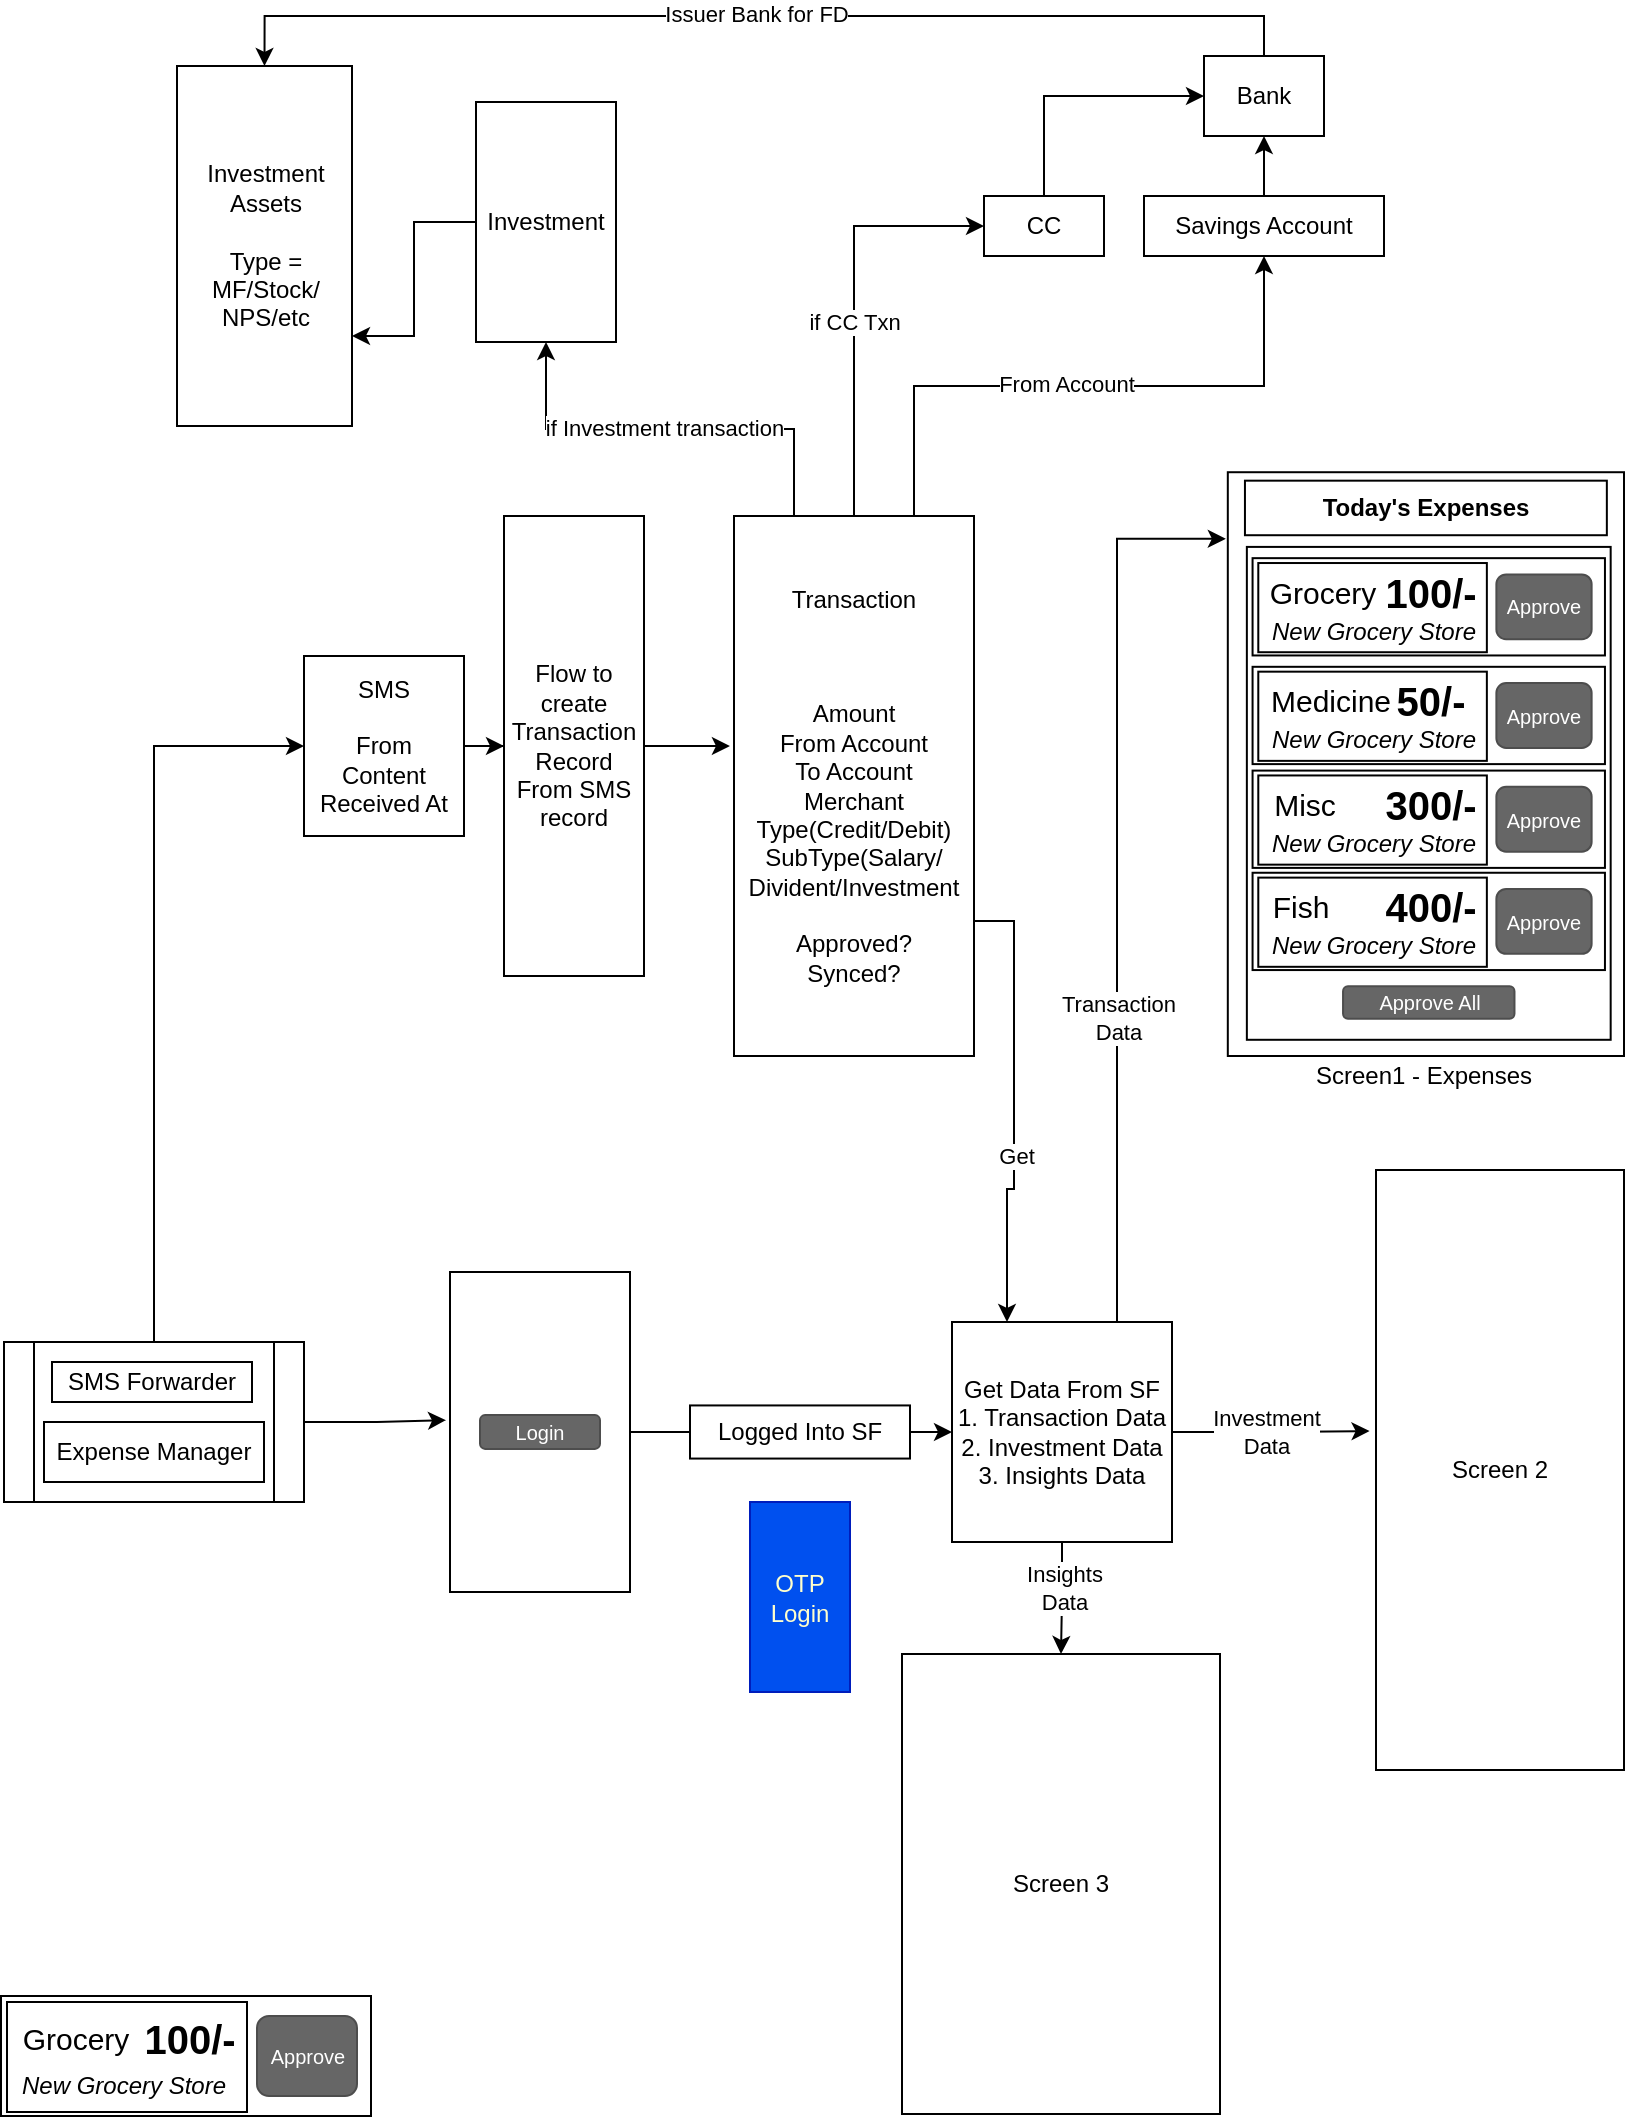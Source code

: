 <mxfile version="22.1.4" type="device">
  <diagram name="Page-1" id="QadR1Ws7vuWXgV3cEc7C">
    <mxGraphModel dx="1834" dy="625" grid="1" gridSize="10" guides="1" tooltips="1" connect="1" arrows="1" fold="1" page="1" pageScale="1" pageWidth="850" pageHeight="1100" math="0" shadow="0">
      <root>
        <mxCell id="0" />
        <mxCell id="1" parent="0" />
        <mxCell id="0C5rQX1WeQnibB30k9b2-41" style="edgeStyle=orthogonalEdgeStyle;rounded=0;orthogonalLoop=1;jettySize=auto;html=1;exitX=0.5;exitY=0;exitDx=0;exitDy=0;entryX=0;entryY=0.5;entryDx=0;entryDy=0;" edge="1" parent="1" source="0C5rQX1WeQnibB30k9b2-40" target="0C5rQX1WeQnibB30k9b2-3">
          <mxGeometry relative="1" as="geometry" />
        </mxCell>
        <mxCell id="0C5rQX1WeQnibB30k9b2-192" style="edgeStyle=orthogonalEdgeStyle;rounded=0;orthogonalLoop=1;jettySize=auto;html=1;exitX=1;exitY=0.75;exitDx=0;exitDy=0;entryX=0.25;entryY=0;entryDx=0;entryDy=0;" edge="1" parent="1" source="0C5rQX1WeQnibB30k9b2-1" target="0C5rQX1WeQnibB30k9b2-189">
          <mxGeometry relative="1" as="geometry" />
        </mxCell>
        <mxCell id="0C5rQX1WeQnibB30k9b2-193" value="Get" style="edgeLabel;html=1;align=center;verticalAlign=middle;resizable=0;points=[];" vertex="1" connectable="0" parent="0C5rQX1WeQnibB30k9b2-192">
          <mxGeometry x="0.228" y="1" relative="1" as="geometry">
            <mxPoint as="offset" />
          </mxGeometry>
        </mxCell>
        <mxCell id="0C5rQX1WeQnibB30k9b2-212" style="edgeStyle=orthogonalEdgeStyle;rounded=0;orthogonalLoop=1;jettySize=auto;html=1;exitX=0.75;exitY=0;exitDx=0;exitDy=0;entryX=0.5;entryY=1;entryDx=0;entryDy=0;" edge="1" parent="1" source="0C5rQX1WeQnibB30k9b2-1" target="0C5rQX1WeQnibB30k9b2-9">
          <mxGeometry relative="1" as="geometry" />
        </mxCell>
        <mxCell id="0C5rQX1WeQnibB30k9b2-213" value="From Account" style="edgeLabel;html=1;align=center;verticalAlign=middle;resizable=0;points=[];" vertex="1" connectable="0" parent="0C5rQX1WeQnibB30k9b2-212">
          <mxGeometry x="-0.076" y="-2" relative="1" as="geometry">
            <mxPoint y="-3" as="offset" />
          </mxGeometry>
        </mxCell>
        <mxCell id="0C5rQX1WeQnibB30k9b2-215" style="edgeStyle=orthogonalEdgeStyle;rounded=0;orthogonalLoop=1;jettySize=auto;html=1;exitX=0.5;exitY=0;exitDx=0;exitDy=0;entryX=0;entryY=0.5;entryDx=0;entryDy=0;" edge="1" parent="1" source="0C5rQX1WeQnibB30k9b2-1" target="0C5rQX1WeQnibB30k9b2-19">
          <mxGeometry relative="1" as="geometry" />
        </mxCell>
        <mxCell id="0C5rQX1WeQnibB30k9b2-216" value="if CC Txn" style="edgeLabel;html=1;align=center;verticalAlign=middle;resizable=0;points=[];" vertex="1" connectable="0" parent="0C5rQX1WeQnibB30k9b2-215">
          <mxGeometry x="-0.062" relative="1" as="geometry">
            <mxPoint y="1" as="offset" />
          </mxGeometry>
        </mxCell>
        <mxCell id="0C5rQX1WeQnibB30k9b2-217" style="edgeStyle=orthogonalEdgeStyle;rounded=0;orthogonalLoop=1;jettySize=auto;html=1;exitX=0.25;exitY=0;exitDx=0;exitDy=0;" edge="1" parent="1" source="0C5rQX1WeQnibB30k9b2-1" target="0C5rQX1WeQnibB30k9b2-17">
          <mxGeometry relative="1" as="geometry" />
        </mxCell>
        <mxCell id="0C5rQX1WeQnibB30k9b2-218" value="if Investment transaction" style="edgeLabel;html=1;align=center;verticalAlign=middle;resizable=0;points=[];" vertex="1" connectable="0" parent="0C5rQX1WeQnibB30k9b2-217">
          <mxGeometry x="0.088" y="2" relative="1" as="geometry">
            <mxPoint x="6" y="-3" as="offset" />
          </mxGeometry>
        </mxCell>
        <mxCell id="0C5rQX1WeQnibB30k9b2-1" value="Transaction&lt;br&gt;&lt;br&gt;&lt;br&gt;&lt;br&gt;Amount&lt;br&gt;From Account&lt;br style=&quot;border-color: var(--border-color);&quot;&gt;To Account&lt;br&gt;Merchant&lt;br style=&quot;border-color: var(--border-color);&quot;&gt;Type(Credit/Debit)&lt;br&gt;SubType(Salary/&lt;br style=&quot;border-color: var(--border-color);&quot;&gt;Divident/Investment&lt;br&gt;&lt;br&gt;Approved?&lt;br&gt;Synced?&lt;br&gt;" style="rounded=0;whiteSpace=wrap;html=1;" vertex="1" parent="1">
          <mxGeometry x="-475" y="291" width="120" height="270" as="geometry" />
        </mxCell>
        <mxCell id="0C5rQX1WeQnibB30k9b2-43" style="edgeStyle=orthogonalEdgeStyle;rounded=0;orthogonalLoop=1;jettySize=auto;html=1;exitX=1;exitY=0.5;exitDx=0;exitDy=0;entryX=-0.017;entryY=0.426;entryDx=0;entryDy=0;entryPerimeter=0;" edge="1" parent="1" source="0C5rQX1WeQnibB30k9b2-2" target="0C5rQX1WeQnibB30k9b2-1">
          <mxGeometry relative="1" as="geometry" />
        </mxCell>
        <mxCell id="0C5rQX1WeQnibB30k9b2-2" value="Flow to create Transaction Record From SMS record" style="rounded=0;whiteSpace=wrap;html=1;" vertex="1" parent="1">
          <mxGeometry x="-590" y="291" width="70" height="230" as="geometry" />
        </mxCell>
        <mxCell id="0C5rQX1WeQnibB30k9b2-102" style="edgeStyle=orthogonalEdgeStyle;rounded=0;orthogonalLoop=1;jettySize=auto;html=1;exitX=1;exitY=0.5;exitDx=0;exitDy=0;" edge="1" parent="1" source="0C5rQX1WeQnibB30k9b2-3" target="0C5rQX1WeQnibB30k9b2-2">
          <mxGeometry relative="1" as="geometry" />
        </mxCell>
        <mxCell id="0C5rQX1WeQnibB30k9b2-3" value="SMS&lt;br&gt;&lt;br&gt;From&lt;br&gt;Content&lt;br&gt;Received At" style="rounded=0;whiteSpace=wrap;html=1;" vertex="1" parent="1">
          <mxGeometry x="-690" y="361" width="80" height="90" as="geometry" />
        </mxCell>
        <mxCell id="0C5rQX1WeQnibB30k9b2-225" style="edgeStyle=orthogonalEdgeStyle;rounded=0;orthogonalLoop=1;jettySize=auto;html=1;exitX=0.5;exitY=0;exitDx=0;exitDy=0;entryX=0.5;entryY=0;entryDx=0;entryDy=0;" edge="1" parent="1" source="0C5rQX1WeQnibB30k9b2-8" target="0C5rQX1WeQnibB30k9b2-200">
          <mxGeometry relative="1" as="geometry" />
        </mxCell>
        <mxCell id="0C5rQX1WeQnibB30k9b2-226" value="Issuer Bank for FD" style="edgeLabel;html=1;align=center;verticalAlign=middle;resizable=0;points=[];" vertex="1" connectable="0" parent="0C5rQX1WeQnibB30k9b2-225">
          <mxGeometry x="0.008" y="1" relative="1" as="geometry">
            <mxPoint y="-2" as="offset" />
          </mxGeometry>
        </mxCell>
        <mxCell id="0C5rQX1WeQnibB30k9b2-8" value="Bank" style="rounded=0;whiteSpace=wrap;html=1;" vertex="1" parent="1">
          <mxGeometry x="-240" y="61" width="60" height="40" as="geometry" />
        </mxCell>
        <mxCell id="0C5rQX1WeQnibB30k9b2-14" style="edgeStyle=orthogonalEdgeStyle;rounded=0;orthogonalLoop=1;jettySize=auto;html=1;exitX=0.5;exitY=0;exitDx=0;exitDy=0;entryX=0.5;entryY=1;entryDx=0;entryDy=0;" edge="1" parent="1" source="0C5rQX1WeQnibB30k9b2-9" target="0C5rQX1WeQnibB30k9b2-8">
          <mxGeometry relative="1" as="geometry" />
        </mxCell>
        <mxCell id="0C5rQX1WeQnibB30k9b2-9" value="Savings Account" style="rounded=0;whiteSpace=wrap;html=1;" vertex="1" parent="1">
          <mxGeometry x="-270" y="131" width="120" height="30" as="geometry" />
        </mxCell>
        <mxCell id="0C5rQX1WeQnibB30k9b2-209" style="edgeStyle=orthogonalEdgeStyle;rounded=0;orthogonalLoop=1;jettySize=auto;html=1;exitX=0;exitY=0.5;exitDx=0;exitDy=0;entryX=1;entryY=0.75;entryDx=0;entryDy=0;" edge="1" parent="1" source="0C5rQX1WeQnibB30k9b2-17" target="0C5rQX1WeQnibB30k9b2-200">
          <mxGeometry relative="1" as="geometry" />
        </mxCell>
        <mxCell id="0C5rQX1WeQnibB30k9b2-17" value="Investment" style="rounded=0;whiteSpace=wrap;html=1;" vertex="1" parent="1">
          <mxGeometry x="-604" y="84" width="70" height="120" as="geometry" />
        </mxCell>
        <mxCell id="0C5rQX1WeQnibB30k9b2-210" style="edgeStyle=orthogonalEdgeStyle;rounded=0;orthogonalLoop=1;jettySize=auto;html=1;exitX=0.5;exitY=0;exitDx=0;exitDy=0;entryX=0;entryY=0.5;entryDx=0;entryDy=0;" edge="1" parent="1" source="0C5rQX1WeQnibB30k9b2-19" target="0C5rQX1WeQnibB30k9b2-8">
          <mxGeometry relative="1" as="geometry" />
        </mxCell>
        <mxCell id="0C5rQX1WeQnibB30k9b2-19" value="CC" style="rounded=0;whiteSpace=wrap;html=1;" vertex="1" parent="1">
          <mxGeometry x="-350" y="131" width="60" height="30" as="geometry" />
        </mxCell>
        <mxCell id="0C5rQX1WeQnibB30k9b2-46" style="edgeStyle=orthogonalEdgeStyle;rounded=0;orthogonalLoop=1;jettySize=auto;html=1;exitX=1;exitY=0.5;exitDx=0;exitDy=0;entryX=-0.022;entryY=0.463;entryDx=0;entryDy=0;entryPerimeter=0;" edge="1" parent="1" source="0C5rQX1WeQnibB30k9b2-40" target="0C5rQX1WeQnibB30k9b2-44">
          <mxGeometry relative="1" as="geometry" />
        </mxCell>
        <mxCell id="0C5rQX1WeQnibB30k9b2-47" style="edgeStyle=orthogonalEdgeStyle;rounded=0;orthogonalLoop=1;jettySize=auto;html=1;exitX=1;exitY=0.5;exitDx=0;exitDy=0;entryX=0;entryY=0.5;entryDx=0;entryDy=0;" edge="1" parent="1" source="0C5rQX1WeQnibB30k9b2-44" target="0C5rQX1WeQnibB30k9b2-189">
          <mxGeometry relative="1" as="geometry">
            <mxPoint x="-366.96" y="707.9" as="targetPoint" />
          </mxGeometry>
        </mxCell>
        <mxCell id="0C5rQX1WeQnibB30k9b2-103" value="" style="group" vertex="1" connectable="0" parent="1">
          <mxGeometry x="-840" y="704" width="150" height="80" as="geometry" />
        </mxCell>
        <mxCell id="0C5rQX1WeQnibB30k9b2-40" value="" style="shape=process;whiteSpace=wrap;html=1;backgroundOutline=1;" vertex="1" parent="0C5rQX1WeQnibB30k9b2-103">
          <mxGeometry width="150" height="80" as="geometry" />
        </mxCell>
        <mxCell id="0C5rQX1WeQnibB30k9b2-7" value="Expense Manager" style="rounded=0;whiteSpace=wrap;html=1;" vertex="1" parent="0C5rQX1WeQnibB30k9b2-103">
          <mxGeometry x="20" y="40" width="110" height="30" as="geometry" />
        </mxCell>
        <mxCell id="0C5rQX1WeQnibB30k9b2-39" value="SMS Forwarder" style="rounded=0;whiteSpace=wrap;html=1;" vertex="1" parent="0C5rQX1WeQnibB30k9b2-103">
          <mxGeometry x="24" y="10" width="100" height="20" as="geometry" />
        </mxCell>
        <mxCell id="0C5rQX1WeQnibB30k9b2-105" value="OTP&lt;br&gt;Login" style="rounded=0;whiteSpace=wrap;html=1;fillColor=#0050ef;strokeColor=#001DBC;fontColor=#FFFFCC;" vertex="1" parent="1">
          <mxGeometry x="-467" y="784" width="50" height="95" as="geometry" />
        </mxCell>
        <mxCell id="0C5rQX1WeQnibB30k9b2-106" value="Logged Into SF" style="rounded=0;whiteSpace=wrap;html=1;" vertex="1" parent="1">
          <mxGeometry x="-497" y="735.72" width="110" height="26.56" as="geometry" />
        </mxCell>
        <mxCell id="0C5rQX1WeQnibB30k9b2-107" value="" style="group" vertex="1" connectable="0" parent="1">
          <mxGeometry x="-617" y="669" width="90" height="160" as="geometry" />
        </mxCell>
        <mxCell id="0C5rQX1WeQnibB30k9b2-44" value="Login" style="rounded=0;whiteSpace=wrap;html=1;" vertex="1" parent="0C5rQX1WeQnibB30k9b2-107">
          <mxGeometry width="90" height="160" as="geometry" />
        </mxCell>
        <mxCell id="0C5rQX1WeQnibB30k9b2-104" value="Login" style="rounded=1;html=1;shadow=0;dashed=0;whiteSpace=wrap;fontSize=10;fillColor=#666666;align=center;strokeColor=#4D4D4D;fontColor=#ffffff;" vertex="1" parent="0C5rQX1WeQnibB30k9b2-107">
          <mxGeometry x="15" y="71.56" width="60" height="16.88" as="geometry" />
        </mxCell>
        <mxCell id="0C5rQX1WeQnibB30k9b2-138" value="" style="group" vertex="1" connectable="0" parent="1">
          <mxGeometry x="-841.5" y="1031" width="185" height="60" as="geometry" />
        </mxCell>
        <mxCell id="0C5rQX1WeQnibB30k9b2-132" value="" style="rounded=0;whiteSpace=wrap;html=1;" vertex="1" parent="0C5rQX1WeQnibB30k9b2-138">
          <mxGeometry width="185" height="60" as="geometry" />
        </mxCell>
        <mxCell id="0C5rQX1WeQnibB30k9b2-133" value="" style="rounded=0;whiteSpace=wrap;html=1;" vertex="1" parent="0C5rQX1WeQnibB30k9b2-138">
          <mxGeometry x="3" y="3" width="120" height="55" as="geometry" />
        </mxCell>
        <mxCell id="0C5rQX1WeQnibB30k9b2-134" value="Approve" style="rounded=1;html=1;shadow=0;dashed=0;whiteSpace=wrap;fontSize=10;fillColor=#666666;align=center;strokeColor=#4D4D4D;fontColor=#ffffff;" vertex="1" parent="0C5rQX1WeQnibB30k9b2-138">
          <mxGeometry x="128" y="10" width="50" height="40" as="geometry" />
        </mxCell>
        <mxCell id="0C5rQX1WeQnibB30k9b2-135" value="Grocery" style="text;html=1;strokeColor=none;fillColor=none;align=center;verticalAlign=middle;whiteSpace=wrap;rounded=0;fontSize=15;" vertex="1" parent="0C5rQX1WeQnibB30k9b2-138">
          <mxGeometry x="7" y="6" width="60" height="30" as="geometry" />
        </mxCell>
        <mxCell id="0C5rQX1WeQnibB30k9b2-136" value="&lt;b&gt;100/-&lt;/b&gt;" style="text;html=1;strokeColor=none;fillColor=none;align=center;verticalAlign=middle;whiteSpace=wrap;rounded=0;fontSize=20;" vertex="1" parent="0C5rQX1WeQnibB30k9b2-138">
          <mxGeometry x="64" y="6" width="60" height="30" as="geometry" />
        </mxCell>
        <mxCell id="0C5rQX1WeQnibB30k9b2-137" value="New Grocery Store" style="text;html=1;strokeColor=none;fillColor=none;align=left;verticalAlign=middle;whiteSpace=wrap;rounded=0;fontStyle=2" vertex="1" parent="0C5rQX1WeQnibB30k9b2-138">
          <mxGeometry x="8" y="35" width="110" height="20" as="geometry" />
        </mxCell>
        <mxCell id="0C5rQX1WeQnibB30k9b2-205" style="edgeStyle=orthogonalEdgeStyle;rounded=0;orthogonalLoop=1;jettySize=auto;html=1;exitX=0.5;exitY=1;exitDx=0;exitDy=0;entryX=0.5;entryY=0;entryDx=0;entryDy=0;" edge="1" parent="1" source="0C5rQX1WeQnibB30k9b2-189" target="0C5rQX1WeQnibB30k9b2-204">
          <mxGeometry relative="1" as="geometry" />
        </mxCell>
        <mxCell id="0C5rQX1WeQnibB30k9b2-206" value="Insights&lt;br&gt;Data" style="edgeLabel;html=1;align=center;verticalAlign=middle;resizable=0;points=[];" vertex="1" connectable="0" parent="0C5rQX1WeQnibB30k9b2-205">
          <mxGeometry x="-0.242" y="1" relative="1" as="geometry">
            <mxPoint y="1" as="offset" />
          </mxGeometry>
        </mxCell>
        <mxCell id="0C5rQX1WeQnibB30k9b2-207" style="edgeStyle=orthogonalEdgeStyle;rounded=0;orthogonalLoop=1;jettySize=auto;html=1;exitX=1;exitY=0.5;exitDx=0;exitDy=0;entryX=-0.026;entryY=0.435;entryDx=0;entryDy=0;entryPerimeter=0;" edge="1" parent="1" source="0C5rQX1WeQnibB30k9b2-189" target="0C5rQX1WeQnibB30k9b2-203">
          <mxGeometry relative="1" as="geometry" />
        </mxCell>
        <mxCell id="0C5rQX1WeQnibB30k9b2-208" value="Investment&lt;br&gt;Data" style="edgeLabel;html=1;align=center;verticalAlign=middle;resizable=0;points=[];" vertex="1" connectable="0" parent="0C5rQX1WeQnibB30k9b2-207">
          <mxGeometry x="-0.47" y="2" relative="1" as="geometry">
            <mxPoint x="20" y="2" as="offset" />
          </mxGeometry>
        </mxCell>
        <mxCell id="0C5rQX1WeQnibB30k9b2-189" value="Get Data From SF&lt;br&gt;1. Transaction Data&lt;br&gt;2. Investment Data&lt;br&gt;3. Insights Data" style="rounded=0;align=center;html=1;whiteSpace=wrap;" vertex="1" parent="1">
          <mxGeometry x="-366" y="694" width="110" height="110" as="geometry" />
        </mxCell>
        <mxCell id="0C5rQX1WeQnibB30k9b2-198" style="edgeStyle=orthogonalEdgeStyle;rounded=0;orthogonalLoop=1;jettySize=auto;html=1;exitX=0.75;exitY=0;exitDx=0;exitDy=0;entryX=-0.005;entryY=0.114;entryDx=0;entryDy=0;entryPerimeter=0;" edge="1" parent="1" source="0C5rQX1WeQnibB30k9b2-189" target="0C5rQX1WeQnibB30k9b2-108">
          <mxGeometry relative="1" as="geometry" />
        </mxCell>
        <mxCell id="0C5rQX1WeQnibB30k9b2-201" value="Transaction&lt;br&gt;Data" style="edgeLabel;html=1;align=center;verticalAlign=middle;resizable=0;points=[];" vertex="1" connectable="0" parent="0C5rQX1WeQnibB30k9b2-198">
          <mxGeometry x="-0.317" relative="1" as="geometry">
            <mxPoint as="offset" />
          </mxGeometry>
        </mxCell>
        <mxCell id="0C5rQX1WeQnibB30k9b2-200" value="Investment Assets&lt;br&gt;&lt;br&gt;Type = MF/Stock/&lt;br&gt;NPS/etc" style="rounded=0;whiteSpace=wrap;html=1;" vertex="1" parent="1">
          <mxGeometry x="-753.5" y="66" width="87.5" height="180" as="geometry" />
        </mxCell>
        <mxCell id="0C5rQX1WeQnibB30k9b2-203" value="Screen 2" style="rounded=0;whiteSpace=wrap;html=1;" vertex="1" parent="1">
          <mxGeometry x="-154" y="618" width="124" height="300" as="geometry" />
        </mxCell>
        <mxCell id="0C5rQX1WeQnibB30k9b2-204" value="Screen 3" style="rounded=0;whiteSpace=wrap;html=1;" vertex="1" parent="1">
          <mxGeometry x="-391" y="860" width="159" height="230" as="geometry" />
        </mxCell>
        <mxCell id="0C5rQX1WeQnibB30k9b2-221" value="" style="group" vertex="1" connectable="0" parent="1">
          <mxGeometry x="-230" y="261" width="200" height="319" as="geometry" />
        </mxCell>
        <mxCell id="0C5rQX1WeQnibB30k9b2-111" value="" style="group" vertex="1" connectable="0" parent="0C5rQX1WeQnibB30k9b2-221">
          <mxGeometry width="200" height="300" as="geometry" />
        </mxCell>
        <mxCell id="0C5rQX1WeQnibB30k9b2-108" value="" style="rounded=0;whiteSpace=wrap;html=1;" vertex="1" parent="0C5rQX1WeQnibB30k9b2-111">
          <mxGeometry x="1.905" y="8.108" width="198.095" height="291.892" as="geometry" />
        </mxCell>
        <mxCell id="0C5rQX1WeQnibB30k9b2-109" value="" style="rounded=0;whiteSpace=wrap;html=1;" vertex="1" parent="0C5rQX1WeQnibB30k9b2-111">
          <mxGeometry x="10.476" y="12.334" width="180.952" height="27.273" as="geometry" />
        </mxCell>
        <mxCell id="0C5rQX1WeQnibB30k9b2-110" value="" style="rounded=0;whiteSpace=wrap;html=1;" vertex="1" parent="0C5rQX1WeQnibB30k9b2-111">
          <mxGeometry x="11.429" y="45.454" width="181.905" height="246.438" as="geometry" />
        </mxCell>
        <mxCell id="0C5rQX1WeQnibB30k9b2-139" value="" style="group" vertex="1" connectable="0" parent="0C5rQX1WeQnibB30k9b2-111">
          <mxGeometry x="14.286" y="51.081" width="176.19" height="48.649" as="geometry" />
        </mxCell>
        <mxCell id="0C5rQX1WeQnibB30k9b2-116" value="" style="rounded=0;whiteSpace=wrap;html=1;" vertex="1" parent="0C5rQX1WeQnibB30k9b2-139">
          <mxGeometry width="176.19" height="48.649" as="geometry" />
        </mxCell>
        <mxCell id="0C5rQX1WeQnibB30k9b2-117" value="" style="rounded=0;whiteSpace=wrap;html=1;" vertex="1" parent="0C5rQX1WeQnibB30k9b2-139">
          <mxGeometry x="2.857" y="2.432" width="114.286" height="44.595" as="geometry" />
        </mxCell>
        <mxCell id="0C5rQX1WeQnibB30k9b2-118" value="Approve" style="rounded=1;html=1;shadow=0;dashed=0;whiteSpace=wrap;fontSize=10;fillColor=#666666;align=center;strokeColor=#4D4D4D;fontColor=#ffffff;" vertex="1" parent="0C5rQX1WeQnibB30k9b2-139">
          <mxGeometry x="121.905" y="8.108" width="47.619" height="32.432" as="geometry" />
        </mxCell>
        <mxCell id="0C5rQX1WeQnibB30k9b2-119" value="Grocery" style="text;html=1;strokeColor=none;fillColor=none;align=center;verticalAlign=middle;whiteSpace=wrap;rounded=0;fontSize=15;" vertex="1" parent="0C5rQX1WeQnibB30k9b2-139">
          <mxGeometry x="6.667" y="4.865" width="57.143" height="24.324" as="geometry" />
        </mxCell>
        <mxCell id="0C5rQX1WeQnibB30k9b2-120" value="&lt;b&gt;100/-&lt;/b&gt;" style="text;html=1;strokeColor=none;fillColor=none;align=center;verticalAlign=middle;whiteSpace=wrap;rounded=0;fontSize=20;" vertex="1" parent="0C5rQX1WeQnibB30k9b2-139">
          <mxGeometry x="60.952" y="4.865" width="57.143" height="24.324" as="geometry" />
        </mxCell>
        <mxCell id="0C5rQX1WeQnibB30k9b2-130" value="New Grocery Store" style="text;html=1;strokeColor=none;fillColor=none;align=left;verticalAlign=middle;whiteSpace=wrap;rounded=0;fontStyle=2" vertex="1" parent="0C5rQX1WeQnibB30k9b2-139">
          <mxGeometry x="7.619" y="28.378" width="104.762" height="16.216" as="geometry" />
        </mxCell>
        <mxCell id="0C5rQX1WeQnibB30k9b2-140" value="" style="group" vertex="1" connectable="0" parent="0C5rQX1WeQnibB30k9b2-111">
          <mxGeometry x="14.286" y="105.405" width="176.19" height="48.649" as="geometry" />
        </mxCell>
        <mxCell id="0C5rQX1WeQnibB30k9b2-141" value="" style="rounded=0;whiteSpace=wrap;html=1;" vertex="1" parent="0C5rQX1WeQnibB30k9b2-140">
          <mxGeometry width="176.19" height="48.649" as="geometry" />
        </mxCell>
        <mxCell id="0C5rQX1WeQnibB30k9b2-142" value="" style="rounded=0;whiteSpace=wrap;html=1;" vertex="1" parent="0C5rQX1WeQnibB30k9b2-140">
          <mxGeometry x="2.857" y="2.432" width="114.286" height="44.595" as="geometry" />
        </mxCell>
        <mxCell id="0C5rQX1WeQnibB30k9b2-143" value="Approve" style="rounded=1;html=1;shadow=0;dashed=0;whiteSpace=wrap;fontSize=10;fillColor=#666666;align=center;strokeColor=#4D4D4D;fontColor=#ffffff;" vertex="1" parent="0C5rQX1WeQnibB30k9b2-140">
          <mxGeometry x="121.905" y="8.108" width="47.619" height="32.432" as="geometry" />
        </mxCell>
        <mxCell id="0C5rQX1WeQnibB30k9b2-144" value="Medicine" style="text;html=1;strokeColor=none;fillColor=none;align=center;verticalAlign=middle;whiteSpace=wrap;rounded=0;fontSize=15;" vertex="1" parent="0C5rQX1WeQnibB30k9b2-140">
          <mxGeometry x="10.476" y="4.865" width="57.143" height="24.324" as="geometry" />
        </mxCell>
        <mxCell id="0C5rQX1WeQnibB30k9b2-145" value="&lt;b&gt;50/-&lt;/b&gt;" style="text;html=1;strokeColor=none;fillColor=none;align=center;verticalAlign=middle;whiteSpace=wrap;rounded=0;fontSize=20;" vertex="1" parent="0C5rQX1WeQnibB30k9b2-140">
          <mxGeometry x="60.952" y="4.865" width="57.143" height="24.324" as="geometry" />
        </mxCell>
        <mxCell id="0C5rQX1WeQnibB30k9b2-146" value="New Grocery Store" style="text;html=1;strokeColor=none;fillColor=none;align=left;verticalAlign=middle;whiteSpace=wrap;rounded=0;fontStyle=2" vertex="1" parent="0C5rQX1WeQnibB30k9b2-140">
          <mxGeometry x="7.619" y="28.378" width="104.762" height="16.216" as="geometry" />
        </mxCell>
        <mxCell id="0C5rQX1WeQnibB30k9b2-147" value="" style="group" vertex="1" connectable="0" parent="0C5rQX1WeQnibB30k9b2-111">
          <mxGeometry x="14.286" y="157.297" width="176.19" height="48.649" as="geometry" />
        </mxCell>
        <mxCell id="0C5rQX1WeQnibB30k9b2-148" value="" style="rounded=0;whiteSpace=wrap;html=1;" vertex="1" parent="0C5rQX1WeQnibB30k9b2-147">
          <mxGeometry width="176.19" height="48.649" as="geometry" />
        </mxCell>
        <mxCell id="0C5rQX1WeQnibB30k9b2-149" value="" style="rounded=0;whiteSpace=wrap;html=1;" vertex="1" parent="0C5rQX1WeQnibB30k9b2-147">
          <mxGeometry x="2.857" y="2.432" width="114.286" height="44.595" as="geometry" />
        </mxCell>
        <mxCell id="0C5rQX1WeQnibB30k9b2-150" value="Approve" style="rounded=1;html=1;shadow=0;dashed=0;whiteSpace=wrap;fontSize=10;fillColor=#666666;align=center;strokeColor=#4D4D4D;fontColor=#ffffff;" vertex="1" parent="0C5rQX1WeQnibB30k9b2-147">
          <mxGeometry x="121.905" y="8.108" width="47.619" height="32.432" as="geometry" />
        </mxCell>
        <mxCell id="0C5rQX1WeQnibB30k9b2-151" value="Misc" style="text;html=1;strokeColor=none;fillColor=none;align=center;verticalAlign=middle;whiteSpace=wrap;rounded=0;fontSize=15;" vertex="1" parent="0C5rQX1WeQnibB30k9b2-147">
          <mxGeometry x="-1.905" y="4.865" width="57.143" height="24.324" as="geometry" />
        </mxCell>
        <mxCell id="0C5rQX1WeQnibB30k9b2-152" value="&lt;b&gt;300/-&lt;/b&gt;" style="text;html=1;strokeColor=none;fillColor=none;align=center;verticalAlign=middle;whiteSpace=wrap;rounded=0;fontSize=20;" vertex="1" parent="0C5rQX1WeQnibB30k9b2-147">
          <mxGeometry x="60.952" y="4.865" width="57.143" height="24.324" as="geometry" />
        </mxCell>
        <mxCell id="0C5rQX1WeQnibB30k9b2-153" value="New Grocery Store" style="text;html=1;strokeColor=none;fillColor=none;align=left;verticalAlign=middle;whiteSpace=wrap;rounded=0;fontStyle=2" vertex="1" parent="0C5rQX1WeQnibB30k9b2-147">
          <mxGeometry x="7.619" y="28.378" width="104.762" height="16.216" as="geometry" />
        </mxCell>
        <mxCell id="0C5rQX1WeQnibB30k9b2-156" value="" style="group" vertex="1" connectable="0" parent="0C5rQX1WeQnibB30k9b2-111">
          <mxGeometry x="14.286" y="208.378" width="176.19" height="81.081" as="geometry" />
        </mxCell>
        <mxCell id="0C5rQX1WeQnibB30k9b2-157" value="" style="rounded=0;whiteSpace=wrap;html=1;" vertex="1" parent="0C5rQX1WeQnibB30k9b2-156">
          <mxGeometry width="176.19" height="48.649" as="geometry" />
        </mxCell>
        <mxCell id="0C5rQX1WeQnibB30k9b2-158" value="" style="rounded=0;whiteSpace=wrap;html=1;" vertex="1" parent="0C5rQX1WeQnibB30k9b2-156">
          <mxGeometry x="2.857" y="2.432" width="114.286" height="44.595" as="geometry" />
        </mxCell>
        <mxCell id="0C5rQX1WeQnibB30k9b2-159" value="Approve" style="rounded=1;html=1;shadow=0;dashed=0;whiteSpace=wrap;fontSize=10;fillColor=#666666;align=center;strokeColor=#4D4D4D;fontColor=#ffffff;" vertex="1" parent="0C5rQX1WeQnibB30k9b2-156">
          <mxGeometry x="121.905" y="8.108" width="47.619" height="32.432" as="geometry" />
        </mxCell>
        <mxCell id="0C5rQX1WeQnibB30k9b2-160" value="Fish" style="text;html=1;strokeColor=none;fillColor=none;align=center;verticalAlign=middle;whiteSpace=wrap;rounded=0;fontSize=15;" vertex="1" parent="0C5rQX1WeQnibB30k9b2-156">
          <mxGeometry x="-4.762" y="4.865" width="57.143" height="24.324" as="geometry" />
        </mxCell>
        <mxCell id="0C5rQX1WeQnibB30k9b2-161" value="&lt;b&gt;400/-&lt;/b&gt;" style="text;html=1;strokeColor=none;fillColor=none;align=center;verticalAlign=middle;whiteSpace=wrap;rounded=0;fontSize=20;" vertex="1" parent="0C5rQX1WeQnibB30k9b2-156">
          <mxGeometry x="60.952" y="4.865" width="57.143" height="24.324" as="geometry" />
        </mxCell>
        <mxCell id="0C5rQX1WeQnibB30k9b2-162" value="New Grocery Store" style="text;html=1;strokeColor=none;fillColor=none;align=left;verticalAlign=middle;whiteSpace=wrap;rounded=0;fontStyle=2" vertex="1" parent="0C5rQX1WeQnibB30k9b2-156">
          <mxGeometry x="7.619" y="28.378" width="104.762" height="16.216" as="geometry" />
        </mxCell>
        <mxCell id="0C5rQX1WeQnibB30k9b2-179" value="" style="rounded=0;whiteSpace=wrap;html=1;strokeColor=none;" vertex="1" parent="0C5rQX1WeQnibB30k9b2-156">
          <mxGeometry x="2.857" y="56.757" width="171.429" height="24.324" as="geometry" />
        </mxCell>
        <mxCell id="0C5rQX1WeQnibB30k9b2-170" value="Approve All" style="rounded=1;html=1;shadow=0;dashed=0;whiteSpace=wrap;fontSize=10;fillColor=#666666;align=center;strokeColor=#4D4D4D;fontColor=#ffffff;" vertex="1" parent="0C5rQX1WeQnibB30k9b2-156">
          <mxGeometry x="45.238" y="56.757" width="85.714" height="16.216" as="geometry" />
        </mxCell>
        <mxCell id="0C5rQX1WeQnibB30k9b2-178" value="Today&#39;s Expenses" style="text;html=1;strokeColor=none;fillColor=none;align=center;verticalAlign=middle;whiteSpace=wrap;rounded=0;fontStyle=1" vertex="1" parent="0C5rQX1WeQnibB30k9b2-111">
          <mxGeometry x="27.19" y="13.808" width="147.619" height="24.324" as="geometry" />
        </mxCell>
        <mxCell id="0C5rQX1WeQnibB30k9b2-202" value="Screen1 - Expenses" style="text;html=1;strokeColor=none;fillColor=none;align=center;verticalAlign=middle;whiteSpace=wrap;rounded=0;" vertex="1" parent="0C5rQX1WeQnibB30k9b2-221">
          <mxGeometry x="40" y="300" width="120" height="19" as="geometry" />
        </mxCell>
      </root>
    </mxGraphModel>
  </diagram>
</mxfile>
